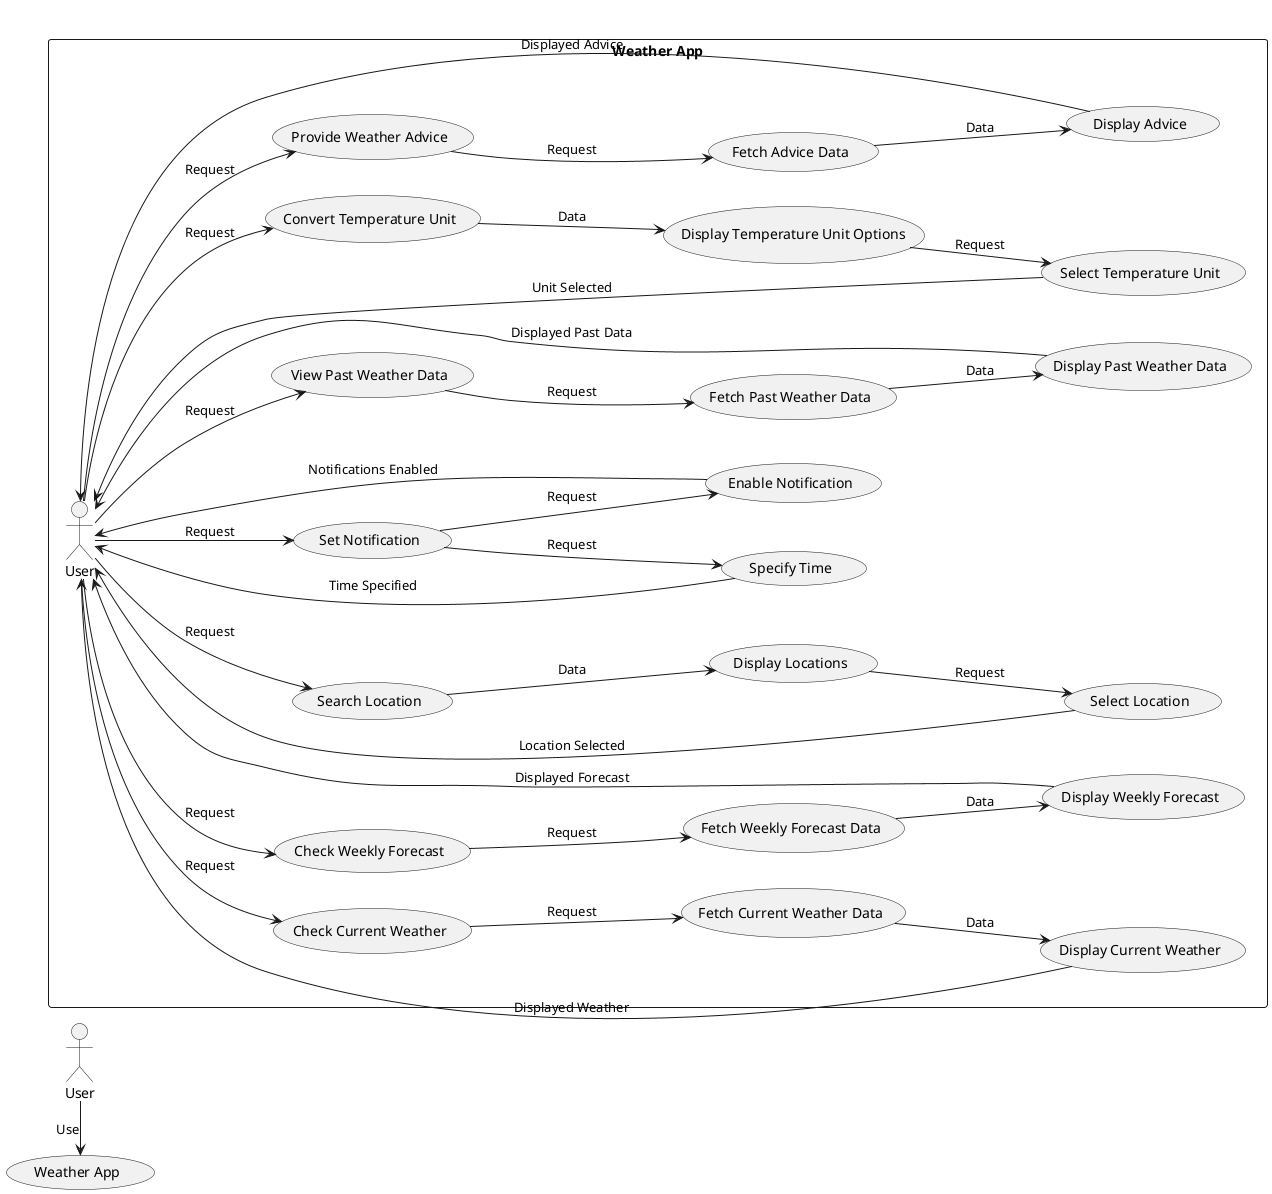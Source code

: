 @startuml WeatherApp

left to right direction

actor User as U
U -> (Weather App): Use

rectangle "Weather App" as WA {
    User --> (Check Current Weather): Request
    (Check Current Weather) --> (Fetch Current Weather Data): Request
    (Fetch Current Weather Data) --> (Display Current Weather): Data
    (Display Current Weather) --> User: Displayed Weather

    User --> (Check Weekly Forecast): Request
    (Check Weekly Forecast) --> (Fetch Weekly Forecast Data): Request
    (Fetch Weekly Forecast Data) --> (Display Weekly Forecast): Data
    (Display Weekly Forecast) --> User: Displayed Forecast

    User --> (Search Location): Request
    (Search Location) --> (Display Locations): Data
    (Display Locations) --> (Select Location): Request
    (Select Location) --> User: Location Selected

    User --> (Set Notification): Request
    (Set Notification) --> (Specify Time): Request
    (Specify Time) --> User: Time Specified
    (Set Notification) --> (Enable Notification): Request
    (Enable Notification) --> User: Notifications Enabled

    User --> (View Past Weather Data): Request
    (View Past Weather Data) --> (Fetch Past Weather Data): Request
    (Fetch Past Weather Data) --> (Display Past Weather Data): Data
    (Display Past Weather Data) --> User: Displayed Past Data

    User --> (Convert Temperature Unit): Request
    (Convert Temperature Unit) --> (Display Temperature Unit Options): Data
    (Display Temperature Unit Options) --> (Select Temperature Unit): Request
    (Select Temperature Unit) --> User: Unit Selected

    User --> (Provide Weather Advice): Request
    (Provide Weather Advice) --> (Fetch Advice Data): Request
    (Fetch Advice Data) --> (Display Advice): Data
    (Display Advice) --> User: Displayed Advice
}

@enduml
